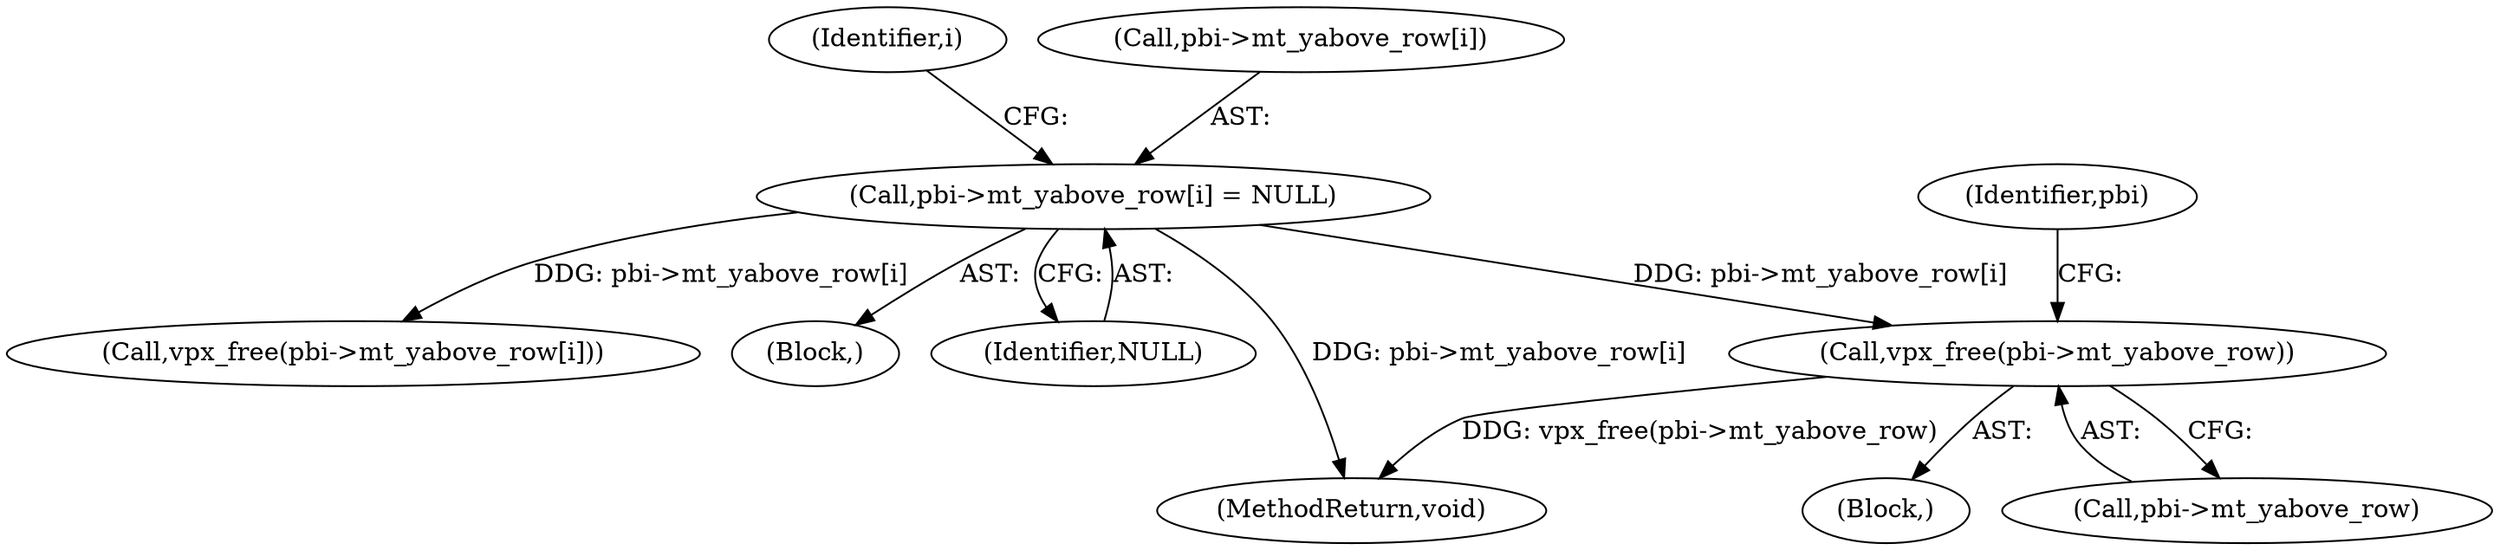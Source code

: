 digraph "0_Android_6886e8e0a9db2dbad723dc37a548233e004b33bc_3@API" {
"1000144" [label="(Call,vpx_free(pbi->mt_yabove_row))"];
"1000137" [label="(Call,pbi->mt_yabove_row[i] = NULL)"];
"1000129" [label="(Identifier,i)"];
"1000131" [label="(Call,vpx_free(pbi->mt_yabove_row[i]))"];
"1000145" [label="(Call,pbi->mt_yabove_row)"];
"1000150" [label="(Identifier,pbi)"];
"1000130" [label="(Block,)"];
"1000120" [label="(Block,)"];
"1000143" [label="(Identifier,NULL)"];
"1000138" [label="(Call,pbi->mt_yabove_row[i])"];
"1000144" [label="(Call,vpx_free(pbi->mt_yabove_row))"];
"1000137" [label="(Call,pbi->mt_yabove_row[i] = NULL)"];
"1000338" [label="(MethodReturn,void)"];
"1000144" -> "1000120"  [label="AST: "];
"1000144" -> "1000145"  [label="CFG: "];
"1000145" -> "1000144"  [label="AST: "];
"1000150" -> "1000144"  [label="CFG: "];
"1000144" -> "1000338"  [label="DDG: vpx_free(pbi->mt_yabove_row)"];
"1000137" -> "1000144"  [label="DDG: pbi->mt_yabove_row[i]"];
"1000137" -> "1000130"  [label="AST: "];
"1000137" -> "1000143"  [label="CFG: "];
"1000138" -> "1000137"  [label="AST: "];
"1000143" -> "1000137"  [label="AST: "];
"1000129" -> "1000137"  [label="CFG: "];
"1000137" -> "1000338"  [label="DDG: pbi->mt_yabove_row[i]"];
"1000137" -> "1000131"  [label="DDG: pbi->mt_yabove_row[i]"];
}
